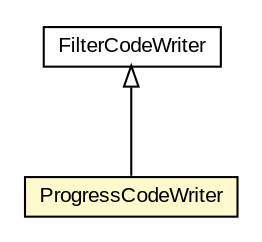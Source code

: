 #!/usr/local/bin/dot
#
# Class diagram 
# Generated by UMLGraph version 5.1 (http://www.umlgraph.org/)
#

digraph G {
	edge [fontname="arial",fontsize=10,labelfontname="arial",labelfontsize=10];
	node [fontname="arial",fontsize=10,shape=plaintext];
	nodesep=0.25;
	ranksep=0.5;
	// com.helger.jcodemodel.writer.ProgressCodeWriter
	c14665 [label=<<table title="com.helger.jcodemodel.writer.ProgressCodeWriter" border="0" cellborder="1" cellspacing="0" cellpadding="2" port="p" bgcolor="lemonChiffon" href="./ProgressCodeWriter.html">
		<tr><td><table border="0" cellspacing="0" cellpadding="1">
<tr><td align="center" balign="center"> ProgressCodeWriter </td></tr>
		</table></td></tr>
		</table>>, fontname="arial", fontcolor="black", fontsize=10.0];
	// com.helger.jcodemodel.writer.FilterCodeWriter
	c14667 [label=<<table title="com.helger.jcodemodel.writer.FilterCodeWriter" border="0" cellborder="1" cellspacing="0" cellpadding="2" port="p" href="./FilterCodeWriter.html">
		<tr><td><table border="0" cellspacing="0" cellpadding="1">
<tr><td align="center" balign="center"> FilterCodeWriter </td></tr>
		</table></td></tr>
		</table>>, fontname="arial", fontcolor="black", fontsize=10.0];
	//com.helger.jcodemodel.writer.ProgressCodeWriter extends com.helger.jcodemodel.writer.FilterCodeWriter
	c14667:p -> c14665:p [dir=back,arrowtail=empty];
}

